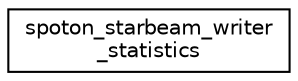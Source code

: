 digraph "Graphical Class Hierarchy"
{
 // LATEX_PDF_SIZE
  edge [fontname="Helvetica",fontsize="10",labelfontname="Helvetica",labelfontsize="10"];
  node [fontname="Helvetica",fontsize="10",shape=record];
  rankdir="LR";
  Node0 [label="spoton_starbeam_writer\l_statistics",height=0.2,width=0.4,color="black", fillcolor="white", style="filled",URL="$classspoton__starbeam__writer__statistics.html",tooltip=" "];
}
